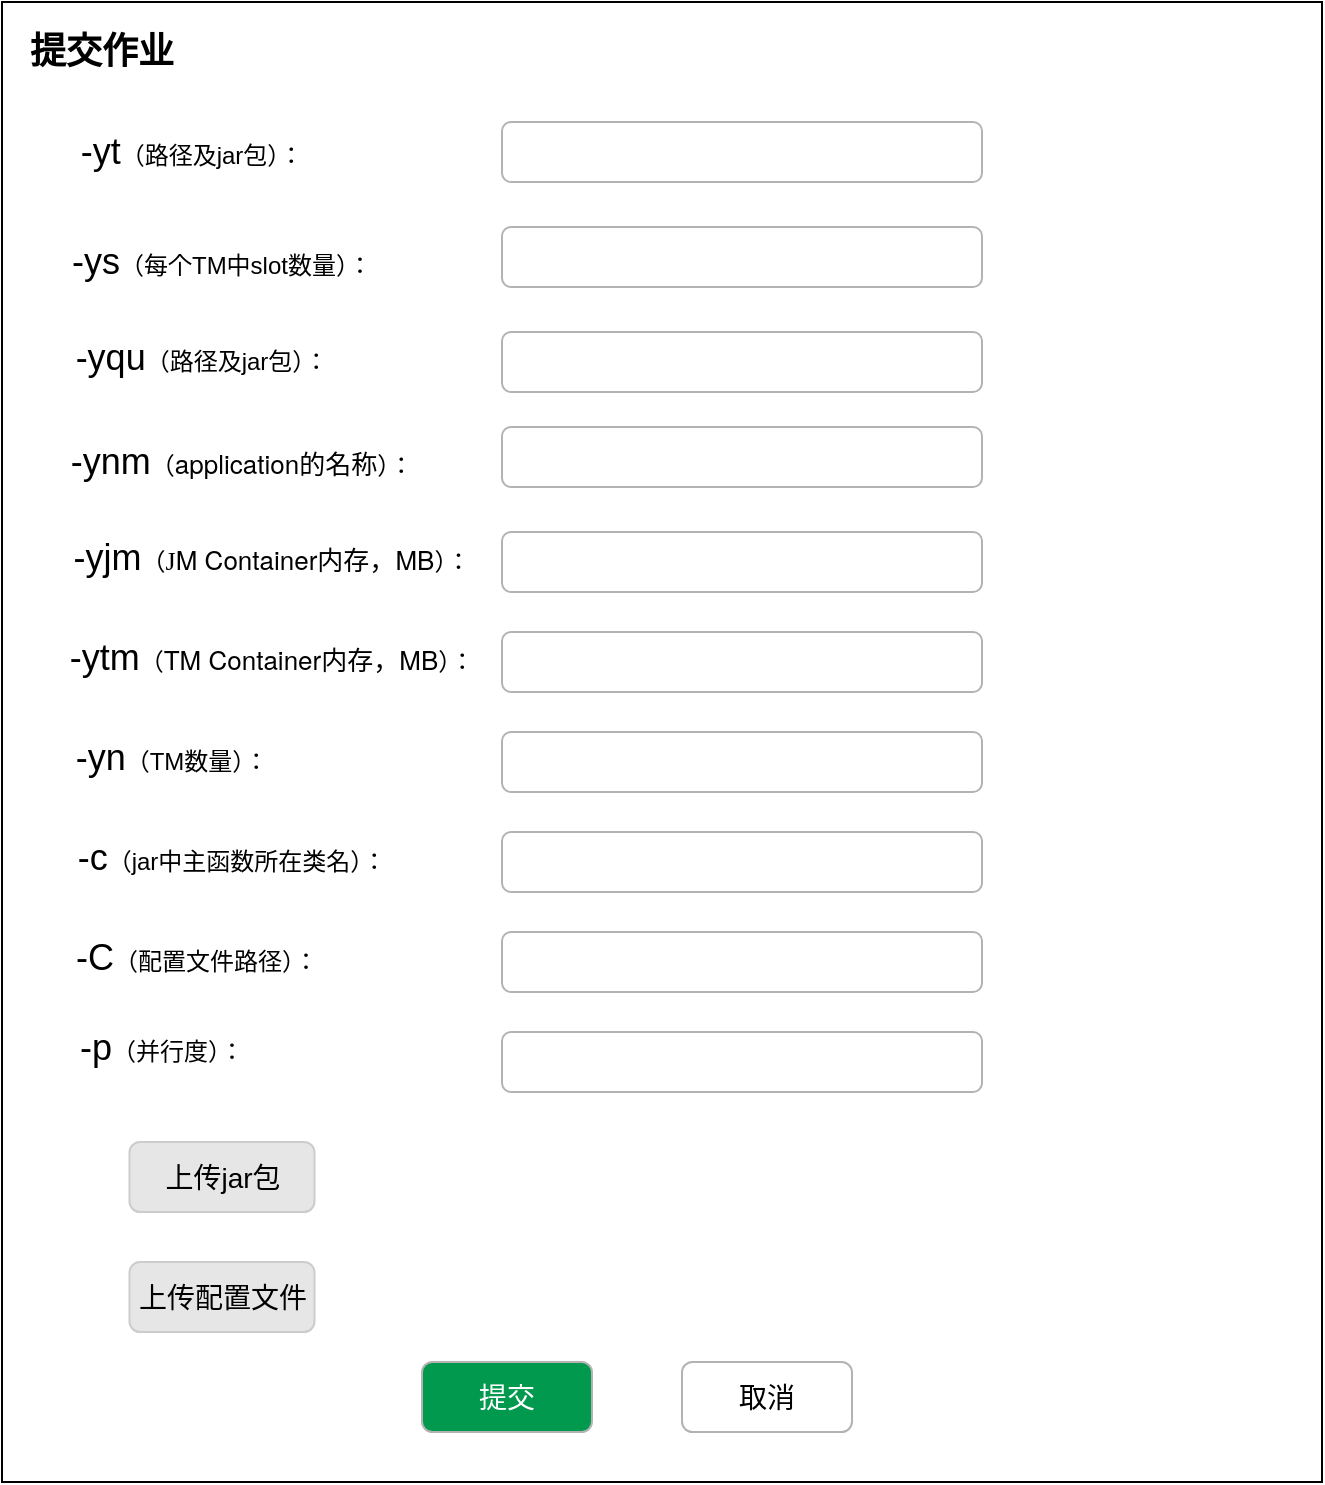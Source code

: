 <mxfile version="15.5.5" type="github">
  <diagram id="HRoFPdvYV1PzxjOj2xbK" name="Page-1">
    <mxGraphModel dx="910" dy="593" grid="1" gridSize="10" guides="1" tooltips="1" connect="1" arrows="1" fold="1" page="1" pageScale="1" pageWidth="827" pageHeight="1169" math="0" shadow="0">
      <root>
        <mxCell id="0" />
        <mxCell id="1" parent="0" />
        <mxCell id="Qc6O-j1226_PHLVo18gN-1" value="" style="rounded=0;whiteSpace=wrap;html=1;" parent="1" vertex="1">
          <mxGeometry x="60" y="80" width="660" height="740" as="geometry" />
        </mxCell>
        <mxCell id="Qc6O-j1226_PHLVo18gN-2" value="&lt;font style=&quot;font-size: 18px&quot;&gt;&lt;b&gt;提交作业&lt;/b&gt;&lt;/font&gt;" style="rounded=0;whiteSpace=wrap;html=1;strokeColor=none;" parent="1" vertex="1">
          <mxGeometry x="70" y="90" width="80" height="30" as="geometry" />
        </mxCell>
        <mxCell id="Qc6O-j1226_PHLVo18gN-3" value="" style="rounded=1;whiteSpace=wrap;html=1;fontSize=18;strokeColor=#B3B3B3;" parent="1" vertex="1">
          <mxGeometry x="310" y="140" width="240" height="30" as="geometry" />
        </mxCell>
        <mxCell id="Qc6O-j1226_PHLVo18gN-4" value="-yt&lt;font style=&quot;font-size: 12px&quot;&gt;（路径及jar包）：&lt;/font&gt;" style="rounded=0;whiteSpace=wrap;html=1;fontSize=18;strokeColor=none;" parent="1" vertex="1">
          <mxGeometry x="90" y="137.5" width="130" height="35" as="geometry" />
        </mxCell>
        <mxCell id="Qc6O-j1226_PHLVo18gN-5" value="" style="rounded=1;whiteSpace=wrap;html=1;fontSize=18;strokeColor=#B3B3B3;" parent="1" vertex="1">
          <mxGeometry x="310" y="192.5" width="240" height="30" as="geometry" />
        </mxCell>
        <mxCell id="Qc6O-j1226_PHLVo18gN-6" value="-ys&lt;font style=&quot;font-size: 12px&quot;&gt;（每个TM中slot数量）：&lt;/font&gt;" style="rounded=0;whiteSpace=wrap;html=1;fontSize=18;strokeColor=none;" parent="1" vertex="1">
          <mxGeometry x="90" y="192.5" width="160" height="35" as="geometry" />
        </mxCell>
        <mxCell id="Qc6O-j1226_PHLVo18gN-7" value="" style="rounded=1;whiteSpace=wrap;html=1;fontSize=18;strokeColor=#B3B3B3;" parent="1" vertex="1">
          <mxGeometry x="310" y="245" width="240" height="30" as="geometry" />
        </mxCell>
        <mxCell id="Qc6O-j1226_PHLVo18gN-8" value="-yqu&lt;font style=&quot;font-size: 12px&quot;&gt;（路径及jar包）：&lt;/font&gt;" style="rounded=0;whiteSpace=wrap;html=1;fontSize=18;strokeColor=none;" parent="1" vertex="1">
          <mxGeometry x="80" y="240" width="160" height="35" as="geometry" />
        </mxCell>
        <mxCell id="Qc6O-j1226_PHLVo18gN-9" value="" style="rounded=1;whiteSpace=wrap;html=1;fontSize=18;strokeColor=#B3B3B3;" parent="1" vertex="1">
          <mxGeometry x="310" y="292.5" width="240" height="30" as="geometry" />
        </mxCell>
        <mxCell id="Qc6O-j1226_PHLVo18gN-10" value="-ynm&lt;font style=&quot;font-size: 12px&quot;&gt;（&lt;span style=&quot;font-family: &amp;#34;helvetica neue&amp;#34; ; font-size: 13px&quot;&gt;application&lt;/span&gt;&lt;span style=&quot;font-size: 13px ; font-stretch: normal ; line-height: normal ; font-family: &amp;#34;pingfang sc&amp;#34;&quot;&gt;的名称&lt;/span&gt;）：&lt;br&gt;&lt;/font&gt;" style="rounded=0;whiteSpace=wrap;html=1;fontSize=18;strokeColor=none;" parent="1" vertex="1">
          <mxGeometry x="85" y="292.5" width="190" height="35" as="geometry" />
        </mxCell>
        <mxCell id="Qc6O-j1226_PHLVo18gN-11" value="" style="rounded=1;whiteSpace=wrap;html=1;fontSize=18;strokeColor=#B3B3B3;" parent="1" vertex="1">
          <mxGeometry x="310" y="345" width="240" height="30" as="geometry" />
        </mxCell>
        <mxCell id="Qc6O-j1226_PHLVo18gN-12" value="-yjm&lt;font style=&quot;font-size: 12px&quot;&gt;（&lt;span style=&quot;font-size: 13px ; font-stretch: normal ; line-height: normal ; font-family: &amp;#34;pingfang sc&amp;#34;&quot;&gt;J&lt;/span&gt;&lt;span style=&quot;font-family: &amp;#34;helvetica neue&amp;#34; ; font-size: 13px&quot;&gt;M Container&lt;/span&gt;&lt;span style=&quot;font-size: 13px ; font-stretch: normal ; line-height: normal ; font-family: &amp;#34;pingfang sc&amp;#34;&quot;&gt;内存，&lt;/span&gt;&lt;span style=&quot;font-family: &amp;#34;helvetica neue&amp;#34; ; font-size: 13px&quot;&gt;MB&lt;/span&gt;）：&lt;/font&gt;" style="rounded=0;whiteSpace=wrap;html=1;fontSize=18;strokeColor=none;" parent="1" vertex="1">
          <mxGeometry x="90" y="340" width="210" height="35" as="geometry" />
        </mxCell>
        <mxCell id="Qc6O-j1226_PHLVo18gN-13" value="" style="rounded=1;whiteSpace=wrap;html=1;fontSize=18;strokeColor=#B3B3B3;" parent="1" vertex="1">
          <mxGeometry x="310" y="395" width="240" height="30" as="geometry" />
        </mxCell>
        <mxCell id="Qc6O-j1226_PHLVo18gN-14" value="-ytm&lt;font style=&quot;font-size: 12px&quot;&gt;（&lt;span style=&quot;font-family: &amp;#34;helvetica neue&amp;#34; ; font-size: 13px&quot;&gt;TM Container&lt;/span&gt;&lt;span style=&quot;font-size: 13px ; font-stretch: normal ; line-height: normal ; font-family: &amp;#34;pingfang sc&amp;#34;&quot;&gt;内存，&lt;/span&gt;&lt;span style=&quot;font-family: &amp;#34;helvetica neue&amp;#34; ; font-size: 13px&quot;&gt;MB&lt;/span&gt;）：&lt;br&gt;&lt;/font&gt;" style="rounded=0;whiteSpace=wrap;html=1;fontSize=18;strokeColor=none;" parent="1" vertex="1">
          <mxGeometry x="85" y="390" width="220" height="35" as="geometry" />
        </mxCell>
        <mxCell id="Qc6O-j1226_PHLVo18gN-15" value="" style="rounded=1;whiteSpace=wrap;html=1;fontSize=18;strokeColor=#B3B3B3;" parent="1" vertex="1">
          <mxGeometry x="310" y="445" width="240" height="30" as="geometry" />
        </mxCell>
        <mxCell id="Qc6O-j1226_PHLVo18gN-16" value="-yn&lt;font style=&quot;font-size: 12px&quot;&gt;（TM数量）：&lt;/font&gt;" style="rounded=0;whiteSpace=wrap;html=1;fontSize=18;strokeColor=none;" parent="1" vertex="1">
          <mxGeometry x="90" y="440" width="110" height="35" as="geometry" />
        </mxCell>
        <mxCell id="Qc6O-j1226_PHLVo18gN-17" value="" style="rounded=1;whiteSpace=wrap;html=1;fontSize=18;strokeColor=#B3B3B3;" parent="1" vertex="1">
          <mxGeometry x="310" y="495" width="240" height="30" as="geometry" />
        </mxCell>
        <mxCell id="Qc6O-j1226_PHLVo18gN-18" value="-c&lt;font style=&quot;font-size: 12px&quot;&gt;（jar中主函数所在类名）：&lt;/font&gt;" style="rounded=0;whiteSpace=wrap;html=1;fontSize=18;strokeColor=none;" parent="1" vertex="1">
          <mxGeometry x="90" y="490" width="170" height="35" as="geometry" />
        </mxCell>
        <mxCell id="Qc6O-j1226_PHLVo18gN-19" value="" style="rounded=1;whiteSpace=wrap;html=1;fontSize=18;strokeColor=#B3B3B3;" parent="1" vertex="1">
          <mxGeometry x="310" y="545" width="240" height="30" as="geometry" />
        </mxCell>
        <mxCell id="Qc6O-j1226_PHLVo18gN-20" value="-C&lt;font style=&quot;font-size: 12px&quot;&gt;（配置文件路径）：&lt;/font&gt;" style="rounded=0;whiteSpace=wrap;html=1;fontSize=18;strokeColor=none;" parent="1" vertex="1">
          <mxGeometry x="90" y="540" width="135" height="35" as="geometry" />
        </mxCell>
        <mxCell id="Qc6O-j1226_PHLVo18gN-21" value="" style="rounded=1;whiteSpace=wrap;html=1;fontSize=18;strokeColor=#B3B3B3;" parent="1" vertex="1">
          <mxGeometry x="310" y="595" width="240" height="30" as="geometry" />
        </mxCell>
        <mxCell id="Qc6O-j1226_PHLVo18gN-22" value="-p&lt;font style=&quot;font-size: 12px&quot;&gt;（并行度）：&lt;/font&gt;" style="rounded=0;whiteSpace=wrap;html=1;fontSize=18;strokeColor=none;" parent="1" vertex="1">
          <mxGeometry x="90" y="585" width="100" height="35" as="geometry" />
        </mxCell>
        <mxCell id="Qc6O-j1226_PHLVo18gN-25" value="&lt;font color=&quot;#ffffff&quot;&gt;提交&lt;/font&gt;" style="rounded=1;whiteSpace=wrap;html=1;fontSize=14;fontColor=#000000;strokeColor=#B3B3B3;fillColor=#00994D;" parent="1" vertex="1">
          <mxGeometry x="270" y="760" width="85" height="35" as="geometry" />
        </mxCell>
        <mxCell id="Qc6O-j1226_PHLVo18gN-26" value="&lt;span&gt;取消&lt;/span&gt;" style="rounded=1;whiteSpace=wrap;html=1;fontSize=14;fontColor=#000000;strokeColor=#B3B3B3;fillColor=#FFFFFF;" parent="1" vertex="1">
          <mxGeometry x="400" y="760" width="85" height="35" as="geometry" />
        </mxCell>
        <mxCell id="Qc6O-j1226_PHLVo18gN-28" value="上传jar包" style="rounded=1;whiteSpace=wrap;html=1;fontSize=14;fontColor=#000000;strokeColor=#CCCCCC;fillColor=#E6E6E6;strokeWidth=1;" parent="1" vertex="1">
          <mxGeometry x="123.75" y="650" width="92.5" height="35" as="geometry" />
        </mxCell>
        <mxCell id="Qc6O-j1226_PHLVo18gN-29" value="上传配置文件" style="rounded=1;whiteSpace=wrap;html=1;fontSize=14;fontColor=#000000;strokeColor=#CCCCCC;fillColor=#E6E6E6;strokeWidth=1;" parent="1" vertex="1">
          <mxGeometry x="123.75" y="710" width="92.5" height="35" as="geometry" />
        </mxCell>
      </root>
    </mxGraphModel>
  </diagram>
</mxfile>
